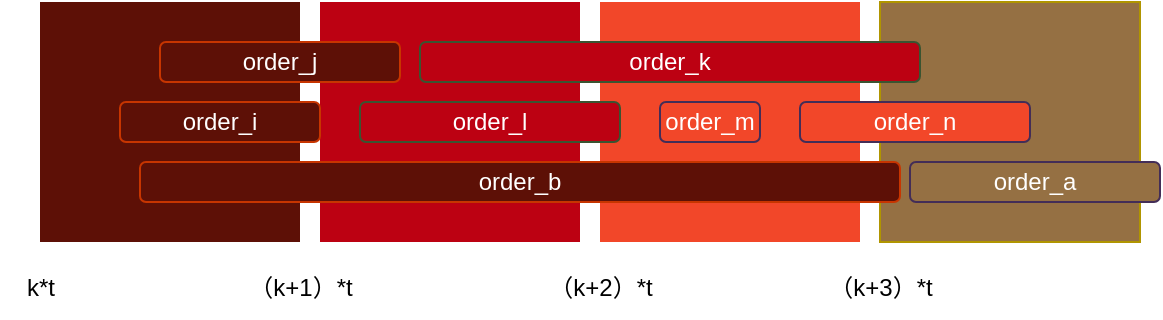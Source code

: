 <mxfile version="24.5.3" type="device">
  <diagram id="FrwfVXoslgxaiHvmfBSZ" name="第 1 页">
    <mxGraphModel dx="1100" dy="833" grid="1" gridSize="10" guides="1" tooltips="1" connect="1" arrows="1" fold="1" page="1" pageScale="1" pageWidth="827" pageHeight="1169" math="0" shadow="0">
      <root>
        <mxCell id="0" />
        <mxCell id="1" parent="0" />
        <mxCell id="6icutvDndaF-_Th6cAEb-1" value="" style="rounded=0;whiteSpace=wrap;html=1;fillColor=#5D1006;strokeColor=none;fontColor=#000000;" vertex="1" parent="1">
          <mxGeometry x="40" y="290" width="130" height="120" as="geometry" />
        </mxCell>
        <mxCell id="6icutvDndaF-_Th6cAEb-2" value="" style="rounded=0;whiteSpace=wrap;html=1;fillColor=#Bc0112;fontColor=#ffffff;strokeColor=none;" vertex="1" parent="1">
          <mxGeometry x="180" y="290" width="130" height="120" as="geometry" />
        </mxCell>
        <mxCell id="6icutvDndaF-_Th6cAEb-3" value="" style="rounded=0;whiteSpace=wrap;html=1;fillColor=#F24729;fontColor=#ffffff;strokeColor=none;" vertex="1" parent="1">
          <mxGeometry x="320" y="290" width="130" height="120" as="geometry" />
        </mxCell>
        <mxCell id="6icutvDndaF-_Th6cAEb-4" value="" style="rounded=0;whiteSpace=wrap;html=1;fillColor=#957043;fontColor=#000000;strokeColor=#B09500;" vertex="1" parent="1">
          <mxGeometry x="460" y="290" width="130" height="120" as="geometry" />
        </mxCell>
        <mxCell id="6icutvDndaF-_Th6cAEb-5" value="k*t" style="text;html=1;align=center;verticalAlign=middle;resizable=0;points=[];autosize=1;strokeColor=none;fillColor=none;" vertex="1" parent="1">
          <mxGeometry x="20" y="418" width="40" height="30" as="geometry" />
        </mxCell>
        <mxCell id="6icutvDndaF-_Th6cAEb-6" value="（k+1）*t" style="text;html=1;align=center;verticalAlign=middle;resizable=0;points=[];autosize=1;strokeColor=none;fillColor=none;" vertex="1" parent="1">
          <mxGeometry x="130" y="418" width="80" height="30" as="geometry" />
        </mxCell>
        <mxCell id="6icutvDndaF-_Th6cAEb-7" value="（k+2）*t" style="text;html=1;align=center;verticalAlign=middle;resizable=0;points=[];autosize=1;strokeColor=none;fillColor=none;" vertex="1" parent="1">
          <mxGeometry x="280" y="418" width="80" height="30" as="geometry" />
        </mxCell>
        <mxCell id="6icutvDndaF-_Th6cAEb-8" value="（k+3）*t" style="text;html=1;align=center;verticalAlign=middle;resizable=0;points=[];autosize=1;strokeColor=none;fillColor=none;" vertex="1" parent="1">
          <mxGeometry x="420" y="418" width="80" height="30" as="geometry" />
        </mxCell>
        <mxCell id="6icutvDndaF-_Th6cAEb-9" value="&lt;font color=&quot;#ffffff&quot;&gt;order_j&lt;/font&gt;" style="rounded=1;whiteSpace=wrap;html=1;fillColor=#5D1006;strokeColor=#C73500;fontColor=#000000;" vertex="1" parent="1">
          <mxGeometry x="100" y="310" width="120" height="20" as="geometry" />
        </mxCell>
        <mxCell id="6icutvDndaF-_Th6cAEb-10" value="&lt;font color=&quot;#ffffff&quot;&gt;order_i&lt;/font&gt;" style="rounded=1;whiteSpace=wrap;html=1;fillColor=#5D1006;strokeColor=#C73500;fontColor=#000000;" vertex="1" parent="1">
          <mxGeometry x="80" y="340" width="100" height="20" as="geometry" />
        </mxCell>
        <mxCell id="6icutvDndaF-_Th6cAEb-12" value="order_l" style="rounded=1;whiteSpace=wrap;html=1;fillColor=#BC0112;strokeColor=#3A5431;fontColor=#ffffff;" vertex="1" parent="1">
          <mxGeometry x="200" y="340" width="130" height="20" as="geometry" />
        </mxCell>
        <mxCell id="6icutvDndaF-_Th6cAEb-13" value="order_k" style="rounded=1;whiteSpace=wrap;html=1;fillColor=#BC0112;strokeColor=#3A5431;fontColor=#ffffff;" vertex="1" parent="1">
          <mxGeometry x="230" y="310" width="250" height="20" as="geometry" />
        </mxCell>
        <mxCell id="6icutvDndaF-_Th6cAEb-14" value="order_m" style="rounded=1;whiteSpace=wrap;html=1;fillColor=#F24729;strokeColor=#432D57;fontColor=#ffffff;" vertex="1" parent="1">
          <mxGeometry x="350" y="340" width="50" height="20" as="geometry" />
        </mxCell>
        <mxCell id="6icutvDndaF-_Th6cAEb-15" value="order_a" style="rounded=1;whiteSpace=wrap;html=1;fillColor=#957043;strokeColor=#432D57;fontColor=#ffffff;" vertex="1" parent="1">
          <mxGeometry x="475" y="370" width="125" height="20" as="geometry" />
        </mxCell>
        <mxCell id="6icutvDndaF-_Th6cAEb-17" value="order_n" style="rounded=1;whiteSpace=wrap;html=1;fillColor=#F24729;strokeColor=#432D57;fontColor=#ffffff;" vertex="1" parent="1">
          <mxGeometry x="420" y="340" width="115" height="20" as="geometry" />
        </mxCell>
        <mxCell id="6icutvDndaF-_Th6cAEb-18" value="&lt;font color=&quot;#ffffff&quot;&gt;order_b&lt;/font&gt;" style="rounded=1;whiteSpace=wrap;html=1;fillColor=#5D1006;strokeColor=#C73500;fontColor=#000000;" vertex="1" parent="1">
          <mxGeometry x="90" y="370" width="380" height="20" as="geometry" />
        </mxCell>
      </root>
    </mxGraphModel>
  </diagram>
</mxfile>
